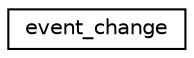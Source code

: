 digraph G
{
  edge [fontname="Helvetica",fontsize="10",labelfontname="Helvetica",labelfontsize="10"];
  node [fontname="Helvetica",fontsize="10",shape=record];
  rankdir="LR";
  Node1 [label="event_change",height=0.2,width=0.4,color="black", fillcolor="white", style="filled",URL="$structevent__change.html"];
}
